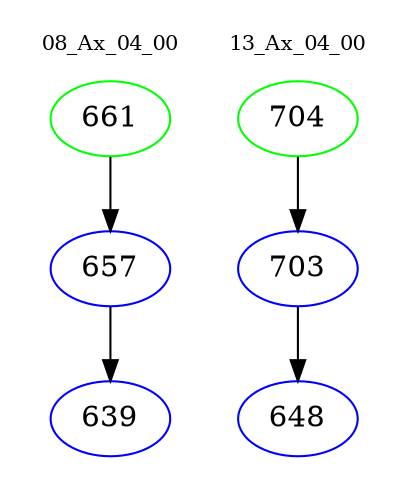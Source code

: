 digraph{
subgraph cluster_0 {
color = white
label = "08_Ax_04_00";
fontsize=10;
T0_661 [label="661", color="green"]
T0_661 -> T0_657 [color="black"]
T0_657 [label="657", color="blue"]
T0_657 -> T0_639 [color="black"]
T0_639 [label="639", color="blue"]
}
subgraph cluster_1 {
color = white
label = "13_Ax_04_00";
fontsize=10;
T1_704 [label="704", color="green"]
T1_704 -> T1_703 [color="black"]
T1_703 [label="703", color="blue"]
T1_703 -> T1_648 [color="black"]
T1_648 [label="648", color="blue"]
}
}
